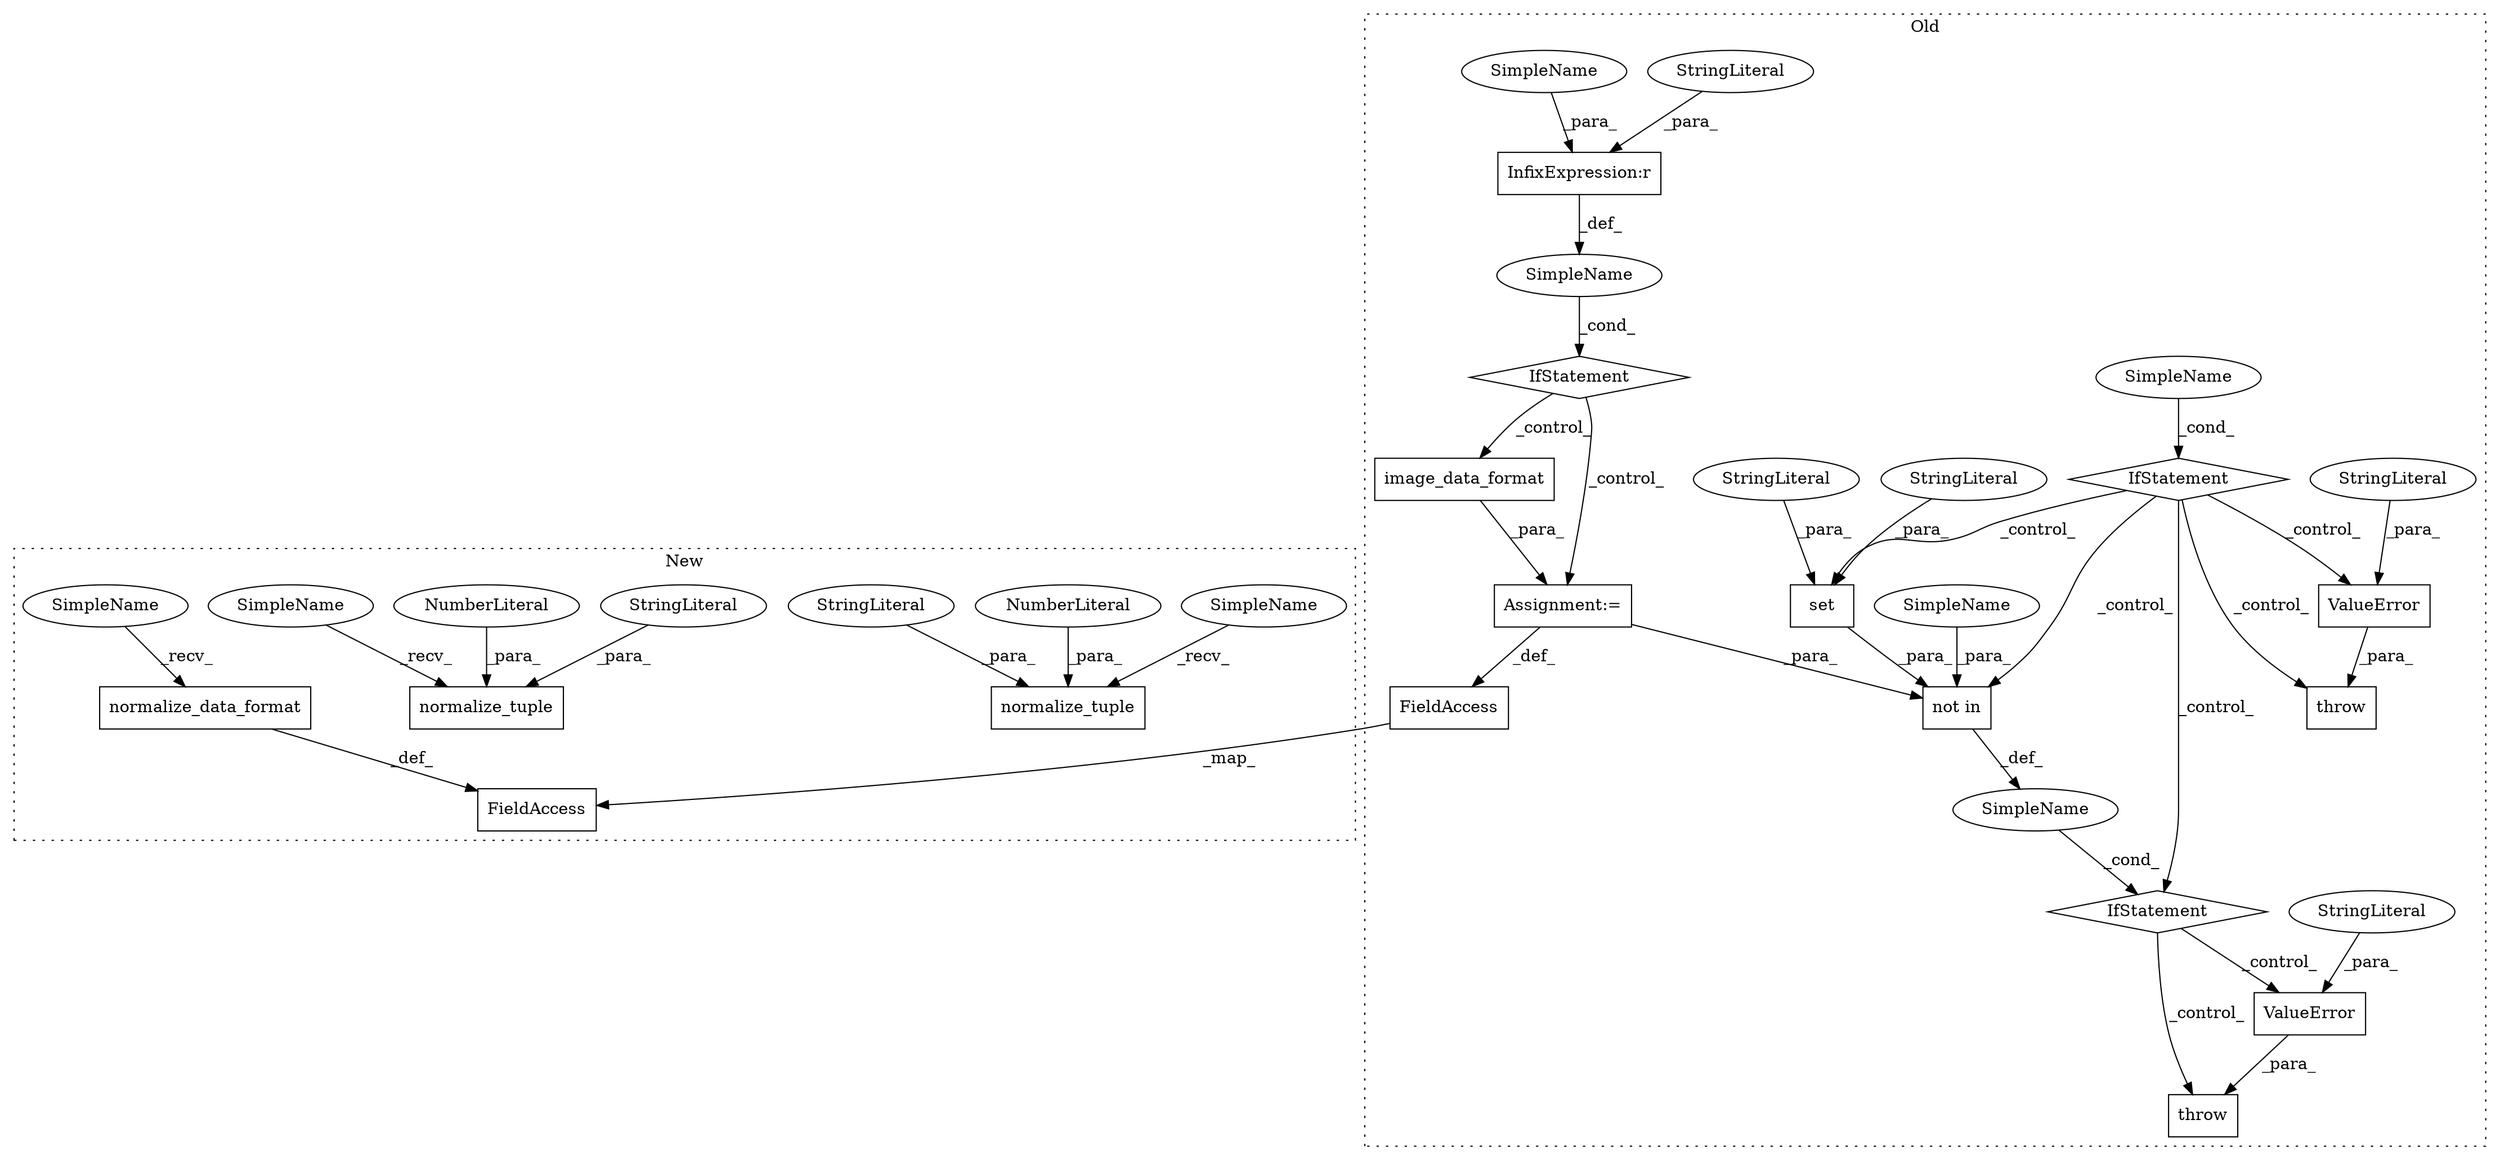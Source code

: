 digraph G {
subgraph cluster0 {
1 [label="throw" a="53" s="46564" l="6" shape="box"];
3 [label="IfStatement" a="25" s="46490,46554" l="8,2" shape="diamond"];
4 [label="ValueError" a="32" s="46570,46646" l="11,1" shape="box"];
6 [label="SimpleName" a="42" s="" l="" shape="ellipse"];
8 [label="set" a="32" s="46517,46553" l="4,1" shape="box"];
9 [label="StringLiteral" a="45" s="46521" l="15" shape="ellipse"];
10 [label="StringLiteral" a="45" s="46537" l="16" shape="ellipse"];
11 [label="not in" a="108" s="46498" l="56" shape="box"];
12 [label="StringLiteral" a="45" s="46581" l="65" shape="ellipse"];
15 [label="IfStatement" a="25" s="46148,46178" l="4,2" shape="diamond"];
16 [label="ValueError" a="32" s="46308,46363" l="11,1" shape="box"];
17 [label="image_data_format" a="32" s="45974" l="19" shape="box"];
18 [label="IfStatement" a="25" s="45916,45944" l="4,2" shape="diamond"];
21 [label="SimpleName" a="42" s="" l="" shape="ellipse"];
22 [label="SimpleName" a="42" s="" l="" shape="ellipse"];
23 [label="StringLiteral" a="45" s="46319" l="44" shape="ellipse"];
24 [label="InfixExpression:r" a="27" s="45931" l="4" shape="box"];
25 [label="StringLiteral" a="45" s="45935" l="9" shape="ellipse"];
26 [label="throw" a="53" s="46302" l="6" shape="box"];
27 [label="Assignment:=" a="7" s="45965" l="1" shape="box"];
28 [label="FieldAccess" a="22" s="46659" l="16" shape="box"];
30 [label="SimpleName" a="42" s="45920" l="11" shape="ellipse"];
31 [label="SimpleName" a="42" s="46498" l="11" shape="ellipse"];
label = "Old";
style="dotted";
}
subgraph cluster1 {
2 [label="normalize_tuple" a="32" s="34109,34162" l="16,1" shape="box"];
5 [label="NumberLiteral" a="34" s="34137" l="1" shape="ellipse"];
7 [label="StringLiteral" a="45" s="34139" l="23" shape="ellipse"];
13 [label="normalize_tuple" a="32" s="34022,34075" l="16,1" shape="box"];
14 [label="StringLiteral" a="45" s="34052" l="23" shape="ellipse"];
19 [label="normalize_data_format" a="32" s="33546,33579" l="22,1" shape="box"];
20 [label="NumberLiteral" a="34" s="34050" l="1" shape="ellipse"];
29 [label="FieldAccess" a="22" s="33518" l="16" shape="box"];
32 [label="SimpleName" a="42" s="33535" l="10" shape="ellipse"];
33 [label="SimpleName" a="42" s="34098" l="10" shape="ellipse"];
34 [label="SimpleName" a="42" s="34011" l="10" shape="ellipse"];
label = "New";
style="dotted";
}
3 -> 4 [label="_control_"];
3 -> 1 [label="_control_"];
4 -> 1 [label="_para_"];
5 -> 2 [label="_para_"];
6 -> 3 [label="_cond_"];
7 -> 2 [label="_para_"];
8 -> 11 [label="_para_"];
9 -> 8 [label="_para_"];
10 -> 8 [label="_para_"];
11 -> 6 [label="_def_"];
12 -> 4 [label="_para_"];
14 -> 13 [label="_para_"];
15 -> 8 [label="_control_"];
15 -> 11 [label="_control_"];
15 -> 26 [label="_control_"];
15 -> 16 [label="_control_"];
15 -> 3 [label="_control_"];
16 -> 26 [label="_para_"];
17 -> 27 [label="_para_"];
18 -> 27 [label="_control_"];
18 -> 17 [label="_control_"];
19 -> 29 [label="_def_"];
20 -> 13 [label="_para_"];
21 -> 15 [label="_cond_"];
22 -> 18 [label="_cond_"];
23 -> 16 [label="_para_"];
24 -> 22 [label="_def_"];
25 -> 24 [label="_para_"];
27 -> 28 [label="_def_"];
27 -> 11 [label="_para_"];
28 -> 29 [label="_map_"];
30 -> 24 [label="_para_"];
31 -> 11 [label="_para_"];
32 -> 19 [label="_recv_"];
33 -> 2 [label="_recv_"];
34 -> 13 [label="_recv_"];
}